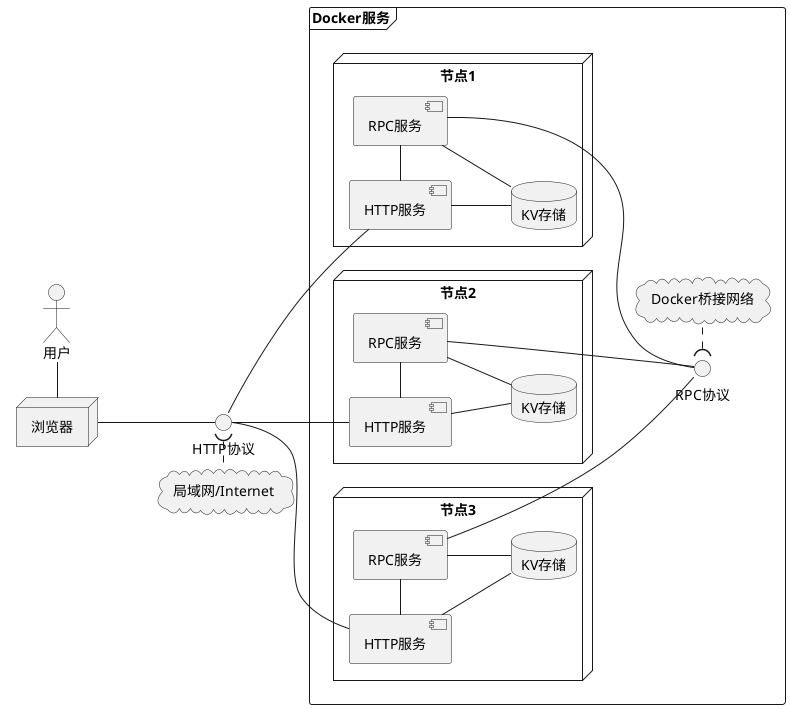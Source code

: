 @startuml

left to right direction

actor 用户 as u
node 浏览器 as bs
interface HTTP协议 as http
cloud "局域网/Internet" as internet

frame "Docker服务" as serv {
    node 节点1 as s1{
        component "HTTP服务" as h1
        component "RPC服务" as r1
        database "KV存储" as kv1
    }
    node 节点2 as s2 {
        component "HTTP服务" as h2
        component "RPC服务" as r2
        database "KV存储" as kv2
    }
    node 节点3 as s3 {
        component "HTTP服务" as h3
        component "RPC服务" as r3
        database "KV存储" as kv3
    }
    interface "RPC协议" as rpc
    cloud "Docker桥接网络" as net
}

u - bs
bs -- http
http ). internet

http -- h1
http -- h2
http -- h3

h1 - r1
h2 - r2
h3 - r3

h1 -- kv1
h2 -- kv2
h3 -- kv3

r1 -- kv1
r2 -- kv2
r3 -- kv3

kv1 -[hidden]- rpc
kv2 -[hidden]- rpc
kv3 -[hidden]- rpc

r1 -- rpc
r2 -- rpc
r3 -- rpc
rpc ). net

@enduml
